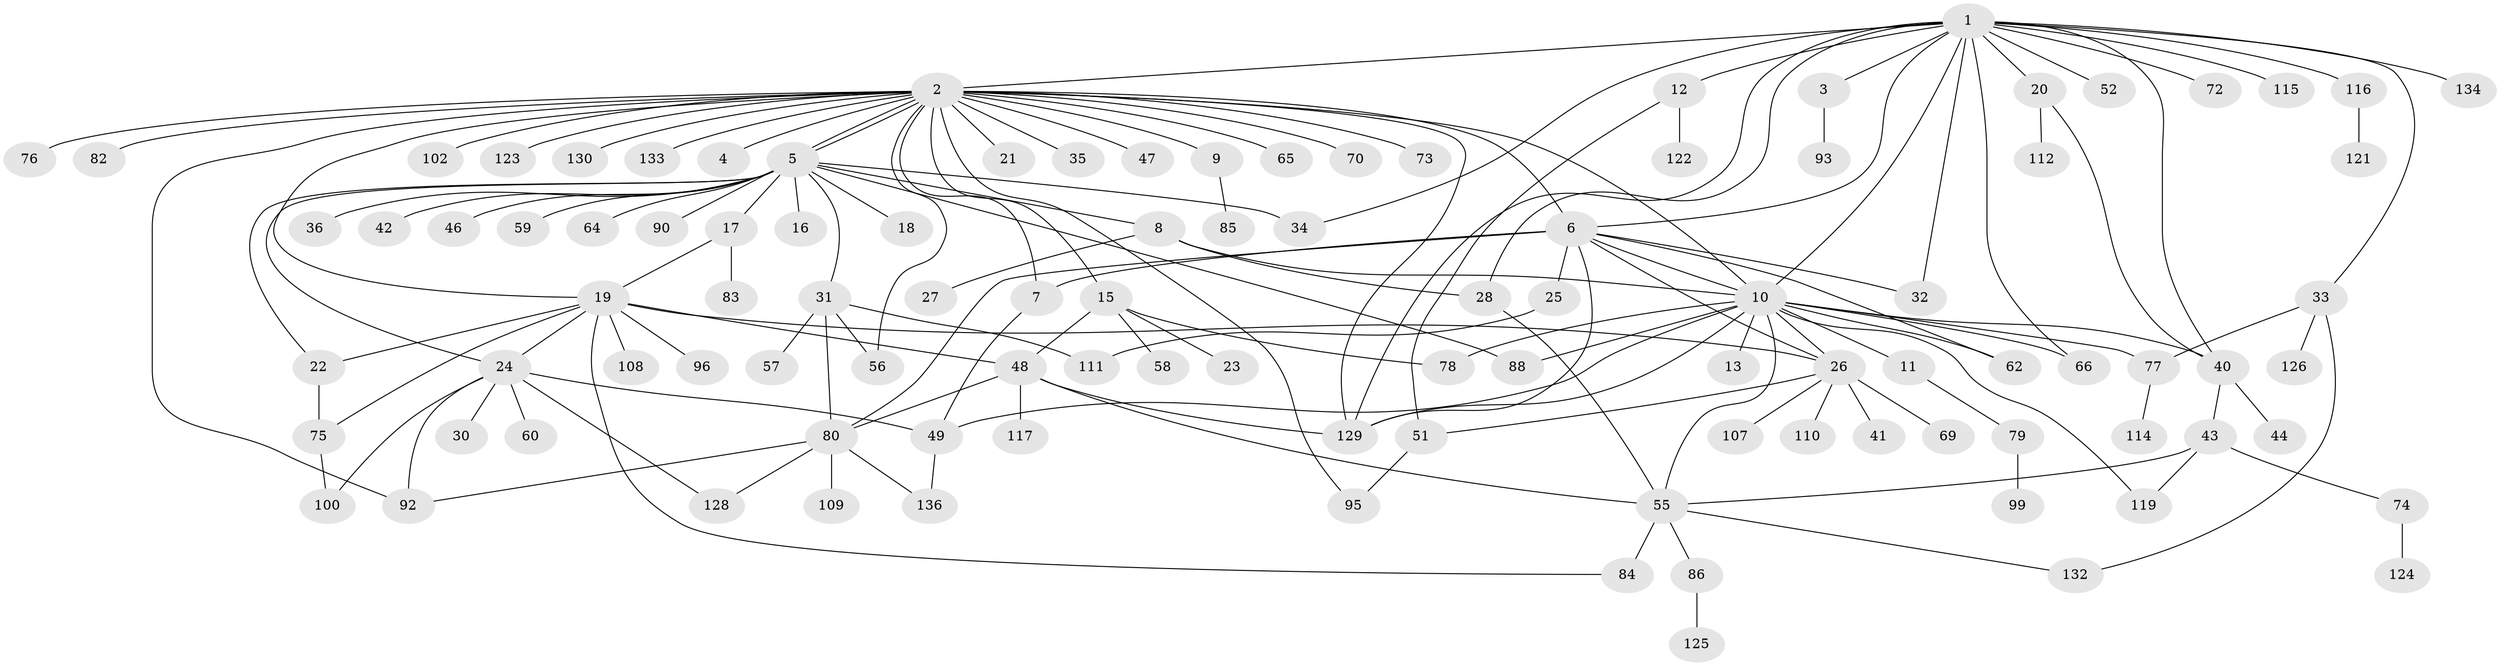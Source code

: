 // Generated by graph-tools (version 1.1) at 2025/23/03/03/25 07:23:51]
// undirected, 104 vertices, 149 edges
graph export_dot {
graph [start="1"]
  node [color=gray90,style=filled];
  1 [super="+63"];
  2 [super="+120"];
  3 [super="+131"];
  4;
  5 [super="+113"];
  6 [super="+87"];
  7 [super="+103"];
  8 [super="+37"];
  9 [super="+135"];
  10 [super="+14"];
  11;
  12;
  13;
  15 [super="+38"];
  16;
  17;
  18;
  19 [super="+45"];
  20 [super="+101"];
  21;
  22 [super="+67"];
  23;
  24 [super="+50"];
  25 [super="+71"];
  26 [super="+29"];
  27;
  28 [super="+39"];
  30;
  31 [super="+53"];
  32 [super="+105"];
  33 [super="+94"];
  34;
  35;
  36;
  40 [super="+54"];
  41;
  42;
  43 [super="+127"];
  44;
  46;
  47;
  48 [super="+91"];
  49 [super="+68"];
  51 [super="+61"];
  52;
  55;
  56;
  57 [super="+118"];
  58;
  59;
  60;
  62 [super="+106"];
  64;
  65;
  66 [super="+97"];
  69;
  70;
  72;
  73;
  74;
  75;
  76;
  77;
  78;
  79 [super="+81"];
  80 [super="+98"];
  82;
  83;
  84 [super="+104"];
  85 [super="+89"];
  86;
  88;
  90;
  92;
  93;
  95;
  96;
  99;
  100;
  102;
  107;
  108;
  109;
  110;
  111;
  112;
  114;
  115;
  116;
  117;
  119;
  121;
  122;
  123;
  124;
  125;
  126;
  128;
  129;
  130;
  132;
  133;
  134;
  136;
  1 -- 2 [weight=2];
  1 -- 3;
  1 -- 6;
  1 -- 12;
  1 -- 20 [weight=2];
  1 -- 28;
  1 -- 33;
  1 -- 34;
  1 -- 40;
  1 -- 52;
  1 -- 66;
  1 -- 115;
  1 -- 129;
  1 -- 116;
  1 -- 134;
  1 -- 72;
  1 -- 10;
  1 -- 32;
  2 -- 4;
  2 -- 5;
  2 -- 5;
  2 -- 6;
  2 -- 7;
  2 -- 9;
  2 -- 10 [weight=2];
  2 -- 15;
  2 -- 19;
  2 -- 21;
  2 -- 35;
  2 -- 47;
  2 -- 56;
  2 -- 65;
  2 -- 70;
  2 -- 73;
  2 -- 76;
  2 -- 82;
  2 -- 92;
  2 -- 95;
  2 -- 102;
  2 -- 123;
  2 -- 129;
  2 -- 130;
  2 -- 133;
  3 -- 93;
  5 -- 8;
  5 -- 16;
  5 -- 17;
  5 -- 18;
  5 -- 22;
  5 -- 24;
  5 -- 31;
  5 -- 34;
  5 -- 36;
  5 -- 42;
  5 -- 46;
  5 -- 59;
  5 -- 64;
  5 -- 88;
  5 -- 90;
  6 -- 7;
  6 -- 10;
  6 -- 25;
  6 -- 32;
  6 -- 62;
  6 -- 80;
  6 -- 129;
  6 -- 26;
  7 -- 49;
  8 -- 10;
  8 -- 27;
  8 -- 28;
  9 -- 85;
  10 -- 11;
  10 -- 13;
  10 -- 26;
  10 -- 40;
  10 -- 49;
  10 -- 55;
  10 -- 62;
  10 -- 77;
  10 -- 78;
  10 -- 88;
  10 -- 119;
  10 -- 129;
  10 -- 66;
  11 -- 79;
  12 -- 122;
  12 -- 51;
  15 -- 23;
  15 -- 48;
  15 -- 58;
  15 -- 78;
  17 -- 19;
  17 -- 83;
  19 -- 22;
  19 -- 26;
  19 -- 96;
  19 -- 48;
  19 -- 75;
  19 -- 108;
  19 -- 84;
  19 -- 24;
  20 -- 40;
  20 -- 112;
  22 -- 75;
  24 -- 30;
  24 -- 60;
  24 -- 128;
  24 -- 49;
  24 -- 100;
  24 -- 92;
  25 -- 111;
  26 -- 41;
  26 -- 51;
  26 -- 69;
  26 -- 107;
  26 -- 110;
  28 -- 55;
  31 -- 57;
  31 -- 56;
  31 -- 80;
  31 -- 111;
  33 -- 77;
  33 -- 132;
  33 -- 126;
  40 -- 43;
  40 -- 44;
  43 -- 55;
  43 -- 74;
  43 -- 119;
  48 -- 129;
  48 -- 117;
  48 -- 55;
  48 -- 80;
  49 -- 136;
  51 -- 95;
  55 -- 84 [weight=2];
  55 -- 86;
  55 -- 132;
  74 -- 124;
  75 -- 100;
  77 -- 114;
  79 -- 99;
  80 -- 109;
  80 -- 128;
  80 -- 136;
  80 -- 92;
  86 -- 125;
  116 -- 121;
}
